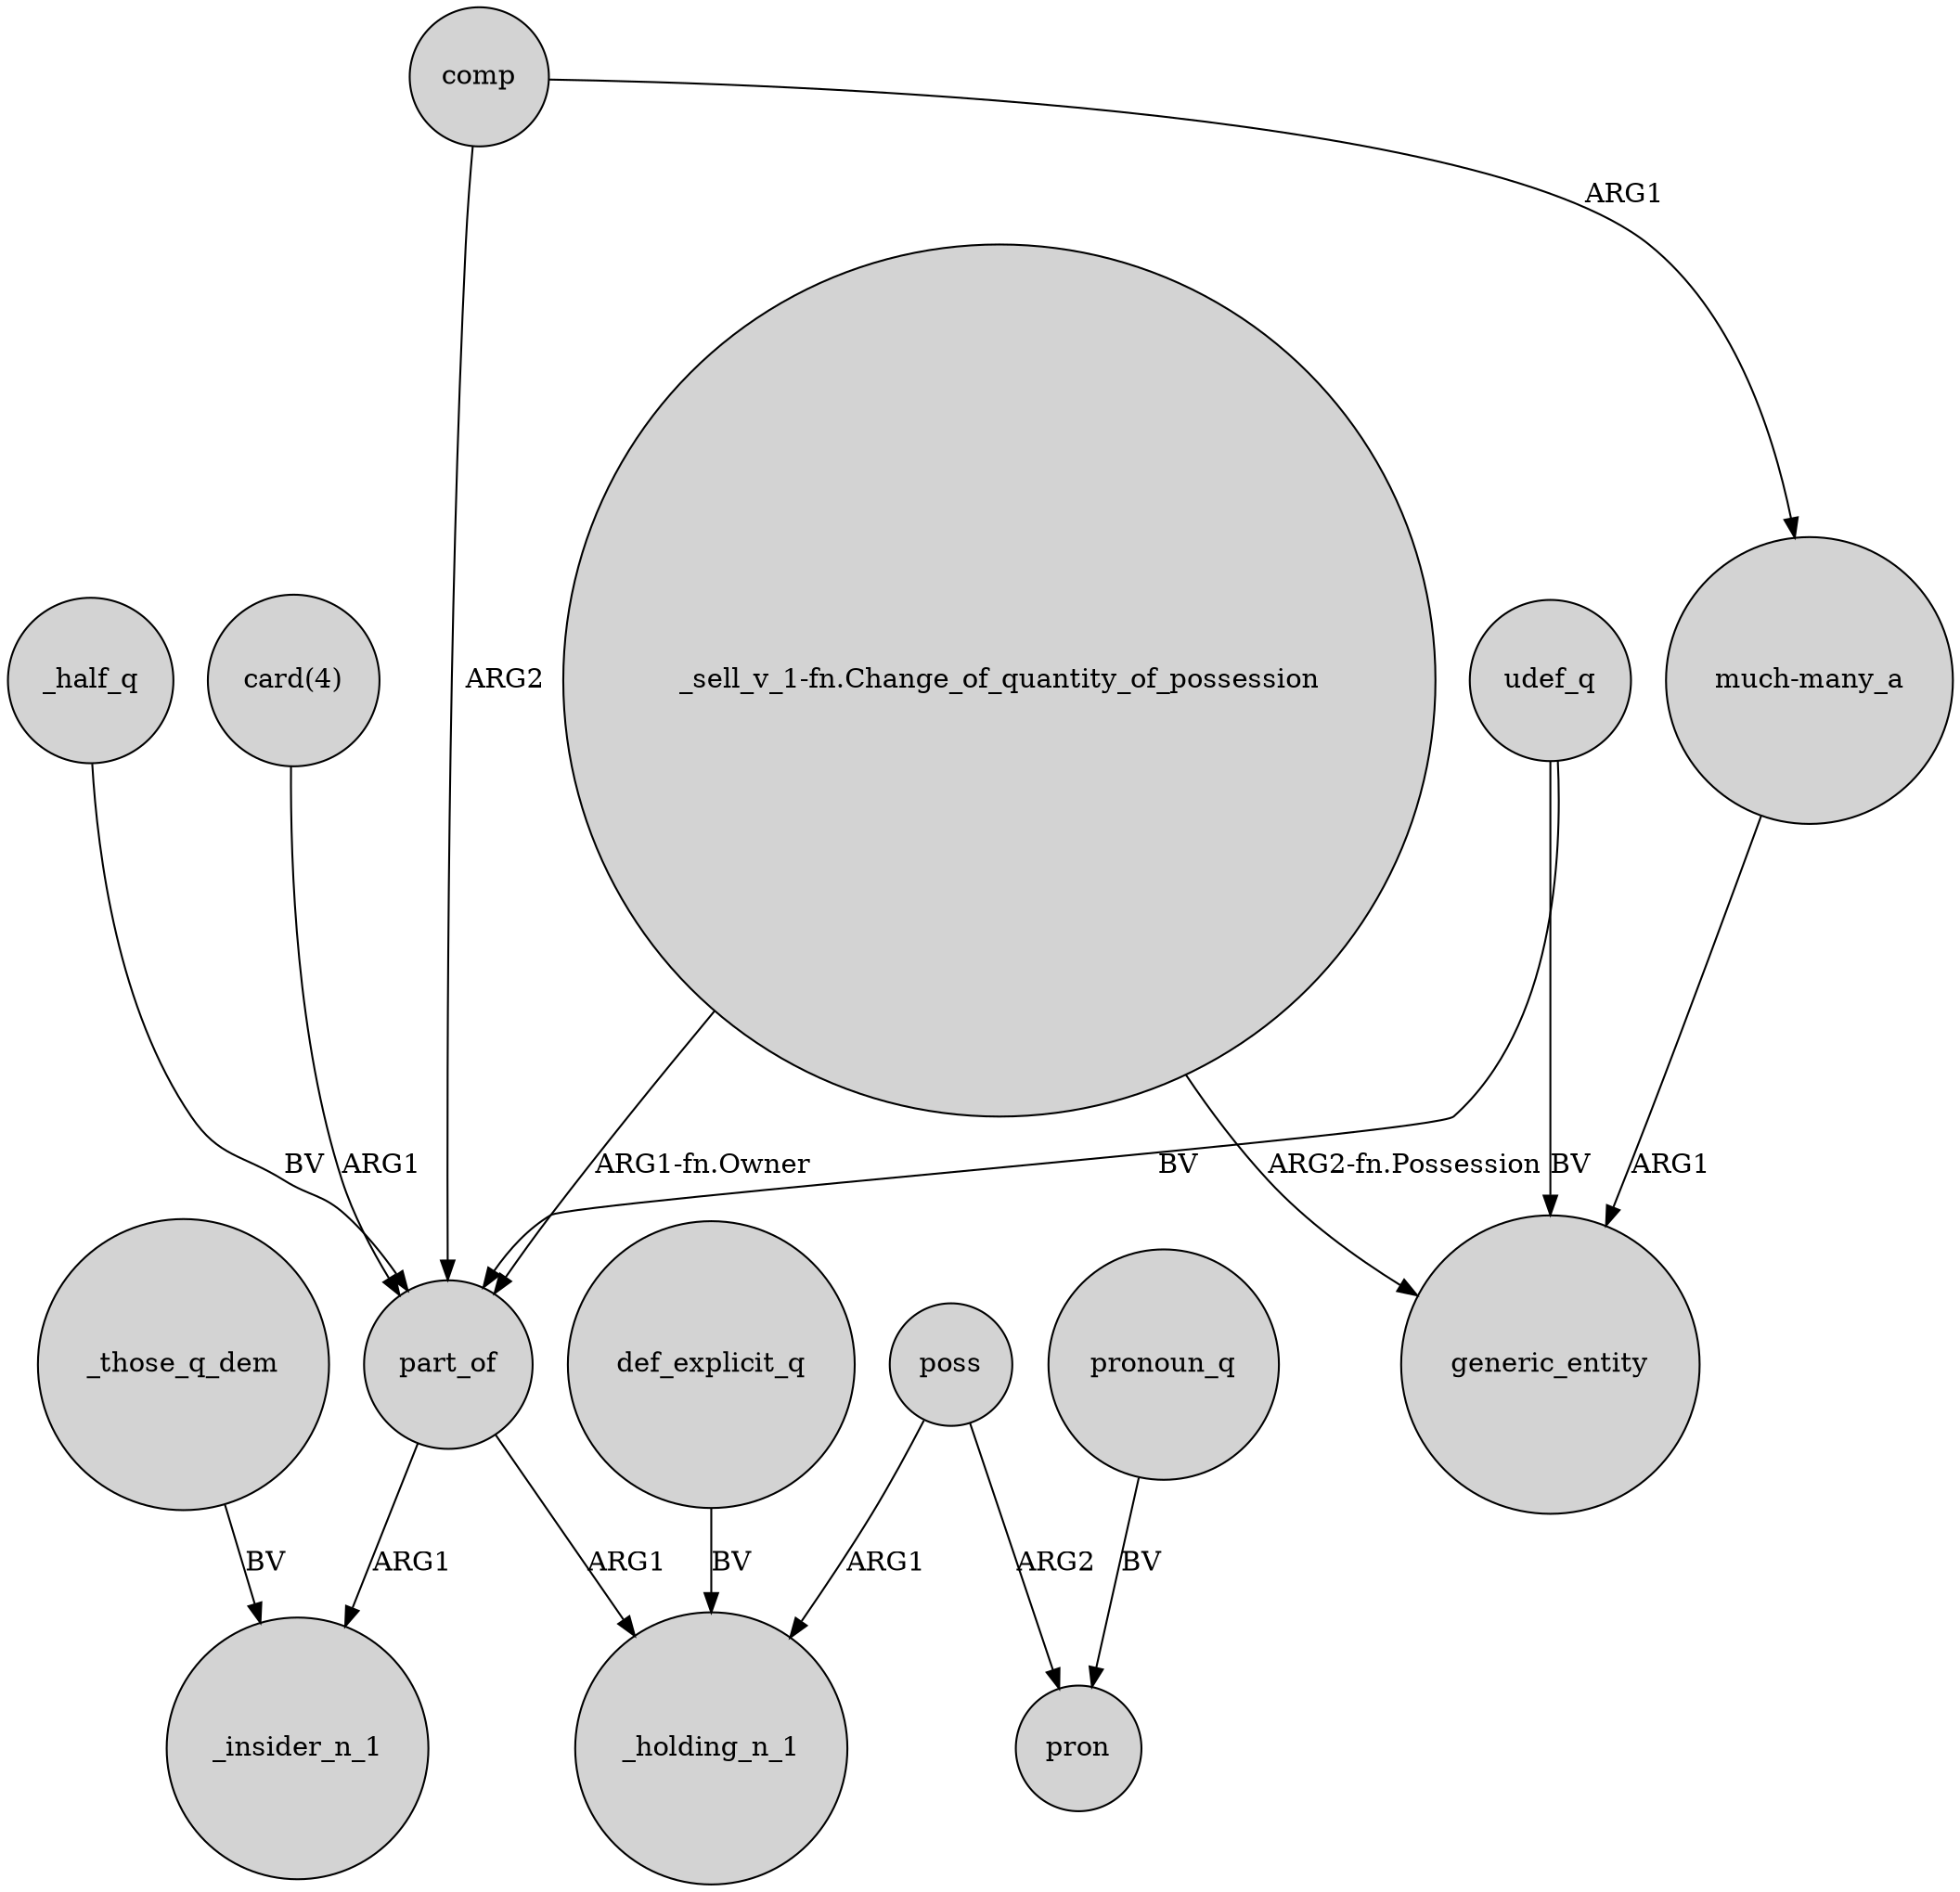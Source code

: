 digraph {
	node [shape=circle style=filled]
	_half_q -> part_of [label=BV]
	"much-many_a" -> generic_entity [label=ARG1]
	part_of -> _holding_n_1 [label=ARG1]
	"_sell_v_1-fn.Change_of_quantity_of_possession" -> part_of [label="ARG1-fn.Owner"]
	"card(4)" -> part_of [label=ARG1]
	poss -> pron [label=ARG2]
	udef_q -> generic_entity [label=BV]
	part_of -> _insider_n_1 [label=ARG1]
	udef_q -> part_of [label=BV]
	_those_q_dem -> _insider_n_1 [label=BV]
	pronoun_q -> pron [label=BV]
	comp -> part_of [label=ARG2]
	"_sell_v_1-fn.Change_of_quantity_of_possession" -> generic_entity [label="ARG2-fn.Possession"]
	comp -> "much-many_a" [label=ARG1]
	def_explicit_q -> _holding_n_1 [label=BV]
	poss -> _holding_n_1 [label=ARG1]
}
